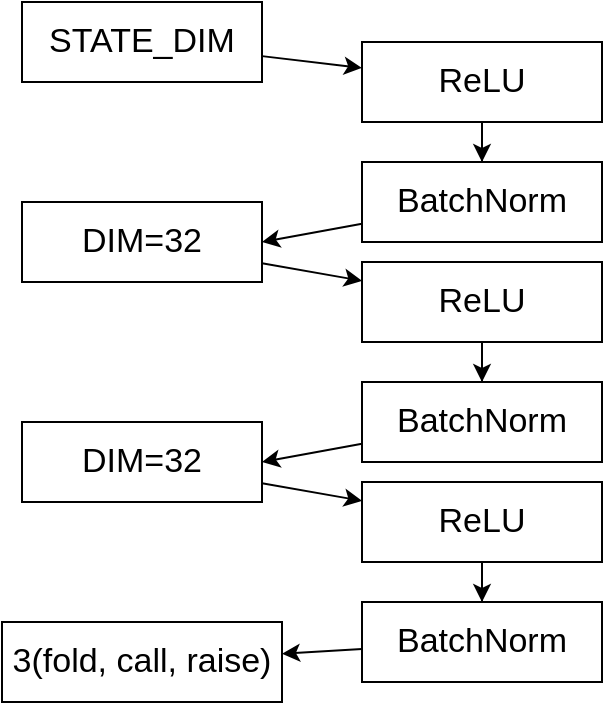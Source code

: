 <mxfile version="21.5.0" type="device">
  <diagram name="第 1 页" id="xmcvVKj4dekQYVMoXgwS">
    <mxGraphModel dx="1050" dy="549" grid="1" gridSize="10" guides="1" tooltips="1" connect="1" arrows="1" fold="1" page="1" pageScale="1" pageWidth="827" pageHeight="1169" math="0" shadow="0">
      <root>
        <mxCell id="0" />
        <mxCell id="1" parent="0" />
        <mxCell id="FuqMBurBE38uUV1aSeNC-8" style="rounded=0;orthogonalLoop=1;jettySize=auto;html=1;" parent="1" source="FuqMBurBE38uUV1aSeNC-1" target="FuqMBurBE38uUV1aSeNC-2" edge="1">
          <mxGeometry relative="1" as="geometry" />
        </mxCell>
        <mxCell id="FuqMBurBE38uUV1aSeNC-1" value="&lt;span style=&quot;font-size: 17px;&quot;&gt;STATE_DIM&lt;/span&gt;" style="rounded=0;whiteSpace=wrap;html=1;" parent="1" vertex="1">
          <mxGeometry x="340" y="160" width="120" height="40" as="geometry" />
        </mxCell>
        <mxCell id="FuqMBurBE38uUV1aSeNC-7" style="edgeStyle=orthogonalEdgeStyle;rounded=0;orthogonalLoop=1;jettySize=auto;html=1;entryX=0.5;entryY=0;entryDx=0;entryDy=0;" parent="1" source="FuqMBurBE38uUV1aSeNC-2" target="FuqMBurBE38uUV1aSeNC-4" edge="1">
          <mxGeometry relative="1" as="geometry" />
        </mxCell>
        <mxCell id="FuqMBurBE38uUV1aSeNC-2" value="&lt;font style=&quot;font-size: 17px;&quot;&gt;ReLU&lt;/font&gt;" style="rounded=0;whiteSpace=wrap;html=1;" parent="1" vertex="1">
          <mxGeometry x="510" y="180" width="120" height="40" as="geometry" />
        </mxCell>
        <mxCell id="FuqMBurBE38uUV1aSeNC-9" style="rounded=0;orthogonalLoop=1;jettySize=auto;html=1;entryX=1;entryY=0.5;entryDx=0;entryDy=0;" parent="1" source="FuqMBurBE38uUV1aSeNC-4" target="FuqMBurBE38uUV1aSeNC-6" edge="1">
          <mxGeometry relative="1" as="geometry" />
        </mxCell>
        <mxCell id="FuqMBurBE38uUV1aSeNC-4" value="&lt;span style=&quot;font-size: 17px;&quot;&gt;BatchNorm&lt;/span&gt;" style="rounded=0;whiteSpace=wrap;html=1;" parent="1" vertex="1">
          <mxGeometry x="510" y="240" width="120" height="40" as="geometry" />
        </mxCell>
        <mxCell id="FuqMBurBE38uUV1aSeNC-15" style="rounded=0;orthogonalLoop=1;jettySize=auto;html=1;" parent="1" source="FuqMBurBE38uUV1aSeNC-6" target="FuqMBurBE38uUV1aSeNC-10" edge="1">
          <mxGeometry relative="1" as="geometry" />
        </mxCell>
        <mxCell id="FuqMBurBE38uUV1aSeNC-6" value="&lt;span style=&quot;font-size: 17px;&quot;&gt;DIM=32&lt;/span&gt;" style="rounded=0;whiteSpace=wrap;html=1;" parent="1" vertex="1">
          <mxGeometry x="340" y="260" width="120" height="40" as="geometry" />
        </mxCell>
        <mxCell id="FuqMBurBE38uUV1aSeNC-16" style="edgeStyle=orthogonalEdgeStyle;rounded=0;orthogonalLoop=1;jettySize=auto;html=1;" parent="1" source="FuqMBurBE38uUV1aSeNC-10" target="FuqMBurBE38uUV1aSeNC-11" edge="1">
          <mxGeometry relative="1" as="geometry" />
        </mxCell>
        <mxCell id="FuqMBurBE38uUV1aSeNC-10" value="&lt;font style=&quot;font-size: 17px;&quot;&gt;ReLU&lt;/font&gt;" style="rounded=0;whiteSpace=wrap;html=1;" parent="1" vertex="1">
          <mxGeometry x="510" y="290" width="120" height="40" as="geometry" />
        </mxCell>
        <mxCell id="FuqMBurBE38uUV1aSeNC-18" style="rounded=0;orthogonalLoop=1;jettySize=auto;html=1;entryX=1;entryY=0.5;entryDx=0;entryDy=0;" parent="1" source="FuqMBurBE38uUV1aSeNC-11" target="FuqMBurBE38uUV1aSeNC-17" edge="1">
          <mxGeometry relative="1" as="geometry">
            <mxPoint x="480" y="380" as="targetPoint" />
          </mxGeometry>
        </mxCell>
        <mxCell id="FuqMBurBE38uUV1aSeNC-11" value="&lt;span style=&quot;font-size: 17px;&quot;&gt;BatchNorm&lt;/span&gt;" style="rounded=0;whiteSpace=wrap;html=1;" parent="1" vertex="1">
          <mxGeometry x="510" y="350" width="120" height="40" as="geometry" />
        </mxCell>
        <mxCell id="FuqMBurBE38uUV1aSeNC-21" style="rounded=0;orthogonalLoop=1;jettySize=auto;html=1;" parent="1" source="FuqMBurBE38uUV1aSeNC-17" target="FuqMBurBE38uUV1aSeNC-19" edge="1">
          <mxGeometry relative="1" as="geometry" />
        </mxCell>
        <mxCell id="FuqMBurBE38uUV1aSeNC-17" value="&lt;span style=&quot;font-size: 17px;&quot;&gt;DIM=32&lt;/span&gt;" style="rounded=0;whiteSpace=wrap;html=1;" parent="1" vertex="1">
          <mxGeometry x="340" y="370" width="120" height="40" as="geometry" />
        </mxCell>
        <mxCell id="FuqMBurBE38uUV1aSeNC-22" style="edgeStyle=orthogonalEdgeStyle;rounded=0;orthogonalLoop=1;jettySize=auto;html=1;" parent="1" source="FuqMBurBE38uUV1aSeNC-19" target="FuqMBurBE38uUV1aSeNC-20" edge="1">
          <mxGeometry relative="1" as="geometry" />
        </mxCell>
        <mxCell id="FuqMBurBE38uUV1aSeNC-19" value="&lt;font style=&quot;font-size: 17px;&quot;&gt;ReLU&lt;/font&gt;" style="rounded=0;whiteSpace=wrap;html=1;" parent="1" vertex="1">
          <mxGeometry x="510" y="400" width="120" height="40" as="geometry" />
        </mxCell>
        <mxCell id="FuqMBurBE38uUV1aSeNC-24" style="rounded=0;orthogonalLoop=1;jettySize=auto;html=1;" parent="1" source="FuqMBurBE38uUV1aSeNC-20" target="FuqMBurBE38uUV1aSeNC-23" edge="1">
          <mxGeometry relative="1" as="geometry" />
        </mxCell>
        <mxCell id="FuqMBurBE38uUV1aSeNC-20" value="&lt;span style=&quot;font-size: 17px;&quot;&gt;BatchNorm&lt;/span&gt;" style="rounded=0;whiteSpace=wrap;html=1;" parent="1" vertex="1">
          <mxGeometry x="510" y="460" width="120" height="40" as="geometry" />
        </mxCell>
        <mxCell id="FuqMBurBE38uUV1aSeNC-23" value="&lt;span style=&quot;font-size: 17px;&quot;&gt;3(fold, call, raise)&lt;/span&gt;" style="rounded=0;whiteSpace=wrap;html=1;" parent="1" vertex="1">
          <mxGeometry x="330" y="470" width="140" height="40" as="geometry" />
        </mxCell>
      </root>
    </mxGraphModel>
  </diagram>
</mxfile>
